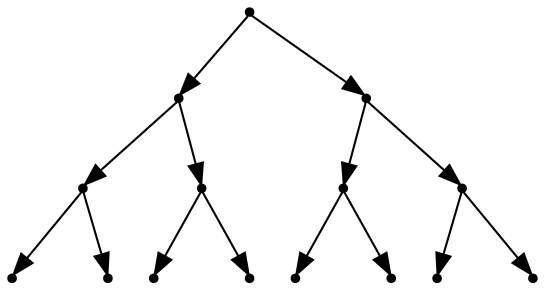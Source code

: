 digraph G {
	graph [fontname = "Helvetica"];
	node [fontname = "Helvetica", shape=point];
	edge [fontname = "Helvetica"];

	a -> al;
	am [label="", width=0.1, style=invis];
	a -> am [style=invis];
	a -> ar;
	
	al -> all;
	alm [label="", width=0.1, style=invis];
	al -> alm [style=invis];
	al -> alr;

	ar -> arl;
	arm [label="", width=0.1, style=invis];
	ar -> arm [style=invis];
	ar -> arr;

	all -> alll;
	allm [label="", width=0.1, style=invis];
	all -> allm [style=invis];
	all -> allr;

	alr -> alrl;
	alrm [label="", width=0.1, style=invis];
	alr -> alrm [style=invis];
	alr -> alrr;
	arl -> arll;
	arlm [label="", width=0.1, style=invis];
	arl -> arlm [style=invis];
	arl -> arlr;
	arr -> arrl;
	arrm [label="", width=0.1, style=invis];
	arr -> arrm [style=invis];
	arr -> arrr;

	
}
